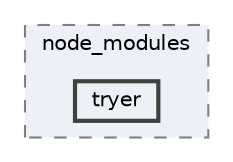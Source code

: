 digraph "pkiclassroomrescheduler/src/main/frontend/node_modules/tryer"
{
 // LATEX_PDF_SIZE
  bgcolor="transparent";
  edge [fontname=Helvetica,fontsize=10,labelfontname=Helvetica,labelfontsize=10];
  node [fontname=Helvetica,fontsize=10,shape=box,height=0.2,width=0.4];
  compound=true
  subgraph clusterdir_72953eda66ccb3a2722c28e1c3e6c23b {
    graph [ bgcolor="#edf0f7", pencolor="grey50", label="node_modules", fontname=Helvetica,fontsize=10 style="filled,dashed", URL="dir_72953eda66ccb3a2722c28e1c3e6c23b.html",tooltip=""]
  dir_611ef6b1c5c1d3cae0bf45d9da68a63c [label="tryer", fillcolor="#edf0f7", color="grey25", style="filled,bold", URL="dir_611ef6b1c5c1d3cae0bf45d9da68a63c.html",tooltip=""];
  }
}
